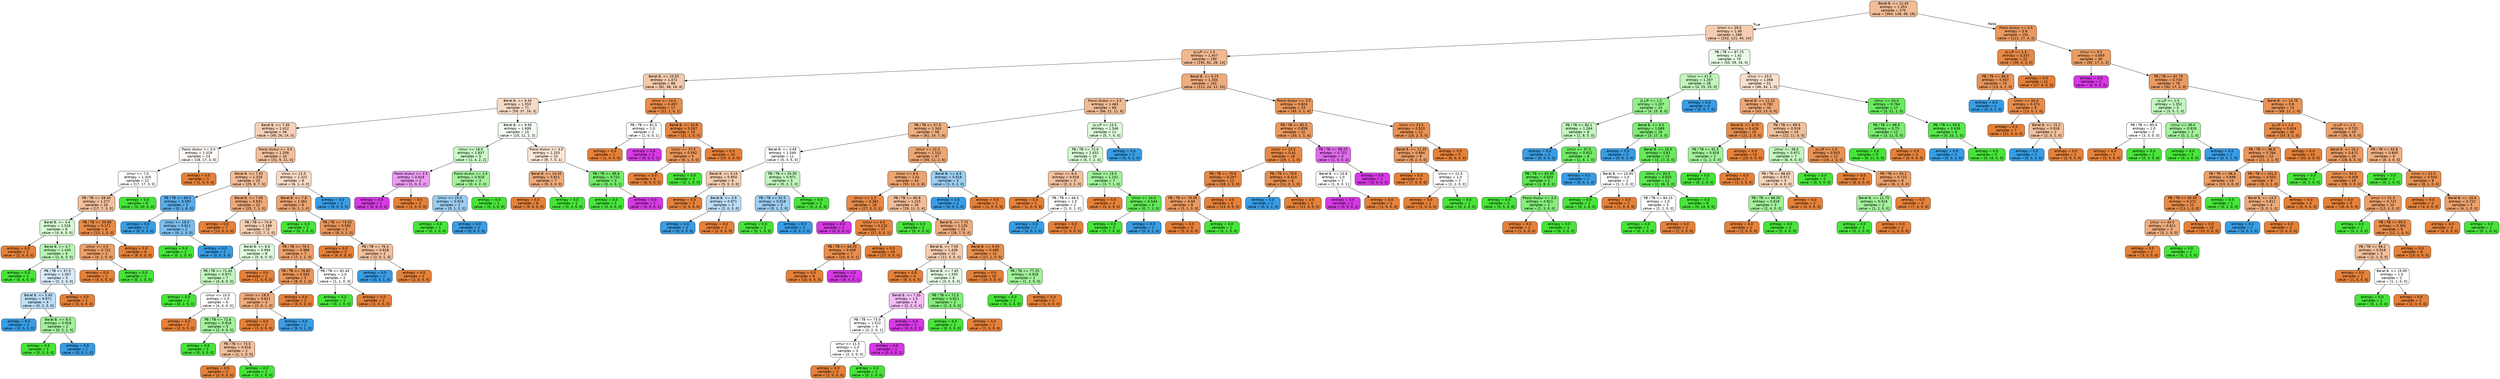 digraph Tree {
node [shape=box, style="filled, rounded", color="black", fontname=helvetica] ;
edge [fontname=helvetica] ;
0 [label="Berat B. <= 12.45\nentropy = 1.353\nsamples = 370\nvalue = [364, 138, 48, 16]", fillcolor="#f1bc96"] ;
1 [label="Umur <= 29.5\nentropy = 1.48\nsamples = 269\nvalue = [242, 121, 44, 14]", fillcolor="#f5ccaf"] ;
0 -> 1 [labeldistance=2.5, labelangle=45, headlabel="True"] ;
2 [label="Js.L/P <= 1.5\nentropy = 1.407\nsamples = 190\nvalue = [192, 62, 28, 14]", fillcolor="#f1b991"] ;
1 -> 2 ;
3 [label="Berat B. <= 10.55\nentropy = 1.472\nsamples = 88\nvalue = [81, 38, 16, 4]", fillcolor="#f4c9ab"] ;
2 -> 3 ;
4 [label="Berat B. <= 9.45\nentropy = 1.553\nsamples = 71\nvalue = [59, 37, 16, 3]", fillcolor="#f8dbc7"] ;
3 -> 4 ;
5 [label="Berat B. <= 7.45\nentropy = 1.412\nsamples = 56\nvalue = [49, 26, 14, 0]", fillcolor="#f6d1b7"] ;
4 -> 5 ;
6 [label="Posisi diukur <= 3.5\nentropy = 1.319\nsamples = 23\nvalue = [18, 17, 3, 0]", fillcolor="#fef9f6"] ;
5 -> 6 ;
7 [label="Umur <= 7.0\nentropy = 1.325\nsamples = 22\nvalue = [17, 17, 3, 0]", fillcolor="#ffffff"] ;
6 -> 7 ;
8 [label="PB / TB <= 58.45\nentropy = 1.277\nsamples = 16\nvalue = [17, 7, 3, 0]", fillcolor="#f2c09c"] ;
7 -> 8 ;
9 [label="Berat B. <= 4.4\nentropy = 1.526\nsamples = 8\nvalue = [4, 6, 3, 0]", fillcolor="#d6f9d3"] ;
8 -> 9 ;
10 [label="entropy = 0.0\nsamples = 2\nvalue = [2, 0, 0, 0]", fillcolor="#e58139"] ;
9 -> 10 ;
11 [label="Berat B. <= 4.7\nentropy = 1.435\nsamples = 6\nvalue = [2, 6, 3, 0]", fillcolor="#baf5b5"] ;
9 -> 11 ;
12 [label="entropy = 0.0\nsamples = 1\nvalue = [0, 4, 0, 0]", fillcolor="#47e539"] ;
11 -> 12 ;
13 [label="PB / TB <= 57.0\nentropy = 1.557\nsamples = 5\nvalue = [2, 2, 3, 0]", fillcolor="#d7ebfa"] ;
11 -> 13 ;
14 [label="Berat B. <= 5.45\nentropy = 0.971\nsamples = 4\nvalue = [0, 2, 3, 0]", fillcolor="#bddef6"] ;
13 -> 14 ;
15 [label="entropy = 0.0\nsamples = 2\nvalue = [0, 0, 2, 0]", fillcolor="#399de5"] ;
14 -> 15 ;
16 [label="Berat B. <= 6.0\nentropy = 0.918\nsamples = 2\nvalue = [0, 2, 1, 0]", fillcolor="#a3f29c"] ;
14 -> 16 ;
17 [label="entropy = 0.0\nsamples = 1\nvalue = [0, 2, 0, 0]", fillcolor="#47e539"] ;
16 -> 17 ;
18 [label="entropy = 0.0\nsamples = 1\nvalue = [0, 0, 1, 0]", fillcolor="#399de5"] ;
16 -> 18 ;
19 [label="entropy = 0.0\nsamples = 1\nvalue = [2, 0, 0, 0]", fillcolor="#e58139"] ;
13 -> 19 ;
20 [label="PB / TB <= 59.85\nentropy = 0.371\nsamples = 8\nvalue = [13, 1, 0, 0]", fillcolor="#e78b48"] ;
8 -> 20 ;
21 [label="Umur <= 3.5\nentropy = 0.722\nsamples = 2\nvalue = [4, 1, 0, 0]", fillcolor="#eca06a"] ;
20 -> 21 ;
22 [label="entropy = 0.0\nsamples = 1\nvalue = [4, 0, 0, 0]", fillcolor="#e58139"] ;
21 -> 22 ;
23 [label="entropy = 0.0\nsamples = 1\nvalue = [0, 1, 0, 0]", fillcolor="#47e539"] ;
21 -> 23 ;
24 [label="entropy = 0.0\nsamples = 6\nvalue = [9, 0, 0, 0]", fillcolor="#e58139"] ;
20 -> 24 ;
25 [label="entropy = 0.0\nsamples = 6\nvalue = [0, 10, 0, 0]", fillcolor="#47e539"] ;
7 -> 25 ;
26 [label="entropy = 0.0\nsamples = 1\nvalue = [1, 0, 0, 0]", fillcolor="#e58139"] ;
6 -> 26 ;
27 [label="Posisi diukur <= 3.5\nentropy = 1.356\nsamples = 33\nvalue = [31, 9, 11, 0]", fillcolor="#f2c09c"] ;
5 -> 27 ;
28 [label="Berat B. <= 7.55\nentropy = 1.328\nsamples = 25\nvalue = [25, 8, 7, 0]", fillcolor="#f1bc96"] ;
27 -> 28 ;
29 [label="PB / TB <= 69.3\nentropy = 0.592\nsamples = 3\nvalue = [0, 1, 6, 0]", fillcolor="#5aade9"] ;
28 -> 29 ;
30 [label="entropy = 0.0\nsamples = 1\nvalue = [0, 0, 3, 0]", fillcolor="#399de5"] ;
29 -> 30 ;
31 [label="Umur <= 18.0\nentropy = 0.811\nsamples = 2\nvalue = [0, 1, 3, 0]", fillcolor="#7bbeee"] ;
29 -> 31 ;
32 [label="entropy = 0.0\nsamples = 1\nvalue = [0, 1, 0, 0]", fillcolor="#47e539"] ;
31 -> 32 ;
33 [label="entropy = 0.0\nsamples = 1\nvalue = [0, 0, 3, 0]", fillcolor="#399de5"] ;
31 -> 33 ;
34 [label="Berat B. <= 7.95\nentropy = 0.931\nsamples = 22\nvalue = [25, 7, 1, 0]", fillcolor="#eda876"] ;
28 -> 34 ;
35 [label="entropy = 0.0\nsamples = 7\nvalue = [13, 0, 0, 0]", fillcolor="#e58139"] ;
34 -> 35 ;
36 [label="PB / TB <= 74.9\nentropy = 1.188\nsamples = 15\nvalue = [12, 7, 1, 0]", fillcolor="#f5cfb3"] ;
34 -> 36 ;
37 [label="Berat B. <= 8.8\nentropy = 0.994\nsamples = 8\nvalue = [5, 6, 0, 0]", fillcolor="#e0fbde"] ;
36 -> 37 ;
38 [label="PB / TB <= 71.45\nentropy = 0.971\nsamples = 7\nvalue = [4, 6, 0, 0]", fillcolor="#c2f6bd"] ;
37 -> 38 ;
39 [label="entropy = 0.0\nsamples = 1\nvalue = [0, 2, 0, 0]", fillcolor="#47e539"] ;
38 -> 39 ;
40 [label="Umur <= 10.5\nentropy = 1.0\nsamples = 6\nvalue = [4, 4, 0, 0]", fillcolor="#ffffff"] ;
38 -> 40 ;
41 [label="entropy = 0.0\nsamples = 1\nvalue = [2, 0, 0, 0]", fillcolor="#e58139"] ;
40 -> 41 ;
42 [label="PB / TB <= 72.6\nentropy = 0.918\nsamples = 5\nvalue = [2, 4, 0, 0]", fillcolor="#a3f29c"] ;
40 -> 42 ;
43 [label="entropy = 0.0\nsamples = 3\nvalue = [0, 3, 0, 0]", fillcolor="#47e539"] ;
42 -> 43 ;
44 [label="PB / TB <= 73.5\nentropy = 0.918\nsamples = 2\nvalue = [2, 1, 0, 0]", fillcolor="#f2c09c"] ;
42 -> 44 ;
45 [label="entropy = 0.0\nsamples = 1\nvalue = [2, 0, 0, 0]", fillcolor="#e58139"] ;
44 -> 45 ;
46 [label="entropy = 0.0\nsamples = 1\nvalue = [0, 1, 0, 0]", fillcolor="#47e539"] ;
44 -> 46 ;
47 [label="entropy = 0.0\nsamples = 1\nvalue = [1, 0, 0, 0]", fillcolor="#e58139"] ;
37 -> 47 ;
48 [label="PB / TB <= 79.2\nentropy = 0.986\nsamples = 7\nvalue = [7, 1, 1, 0]", fillcolor="#eca06a"] ;
36 -> 48 ;
49 [label="PB / TB <= 76.85\nentropy = 0.592\nsamples = 5\nvalue = [6, 0, 1, 0]", fillcolor="#e9965a"] ;
48 -> 49 ;
50 [label="Umur <= 18.5\nentropy = 0.811\nsamples = 3\nvalue = [3, 0, 1, 0]", fillcolor="#eeab7b"] ;
49 -> 50 ;
51 [label="entropy = 0.0\nsamples = 2\nvalue = [3, 0, 0, 0]", fillcolor="#e58139"] ;
50 -> 51 ;
52 [label="entropy = 0.0\nsamples = 1\nvalue = [0, 0, 1, 0]", fillcolor="#399de5"] ;
50 -> 52 ;
53 [label="entropy = 0.0\nsamples = 2\nvalue = [3, 0, 0, 0]", fillcolor="#e58139"] ;
49 -> 53 ;
54 [label="PB / TB <= 81.45\nentropy = 1.0\nsamples = 2\nvalue = [1, 1, 0, 0]", fillcolor="#ffffff"] ;
48 -> 54 ;
55 [label="entropy = 0.0\nsamples = 1\nvalue = [0, 1, 0, 0]", fillcolor="#47e539"] ;
54 -> 55 ;
56 [label="entropy = 0.0\nsamples = 1\nvalue = [1, 0, 0, 0]", fillcolor="#e58139"] ;
54 -> 56 ;
57 [label="Umur <= 22.0\nentropy = 1.322\nsamples = 8\nvalue = [6, 1, 4, 0]", fillcolor="#f8dbc6"] ;
27 -> 57 ;
58 [label="Berat B. <= 7.8\nentropy = 1.061\nsamples = 6\nvalue = [6, 1, 1, 0]", fillcolor="#eca572"] ;
57 -> 58 ;
59 [label="entropy = 0.0\nsamples = 1\nvalue = [0, 1, 0, 0]", fillcolor="#47e539"] ;
58 -> 59 ;
60 [label="PB / TB <= 73.55\nentropy = 0.592\nsamples = 5\nvalue = [6, 0, 1, 0]", fillcolor="#e9965a"] ;
58 -> 60 ;
61 [label="entropy = 0.0\nsamples = 3\nvalue = [4, 0, 0, 0]", fillcolor="#e58139"] ;
60 -> 61 ;
62 [label="PB / TB <= 76.3\nentropy = 0.918\nsamples = 2\nvalue = [2, 0, 1, 0]", fillcolor="#f2c09c"] ;
60 -> 62 ;
63 [label="entropy = 0.0\nsamples = 1\nvalue = [0, 0, 1, 0]", fillcolor="#399de5"] ;
62 -> 63 ;
64 [label="entropy = 0.0\nsamples = 1\nvalue = [2, 0, 0, 0]", fillcolor="#e58139"] ;
62 -> 64 ;
65 [label="entropy = 0.0\nsamples = 2\nvalue = [0, 0, 3, 0]", fillcolor="#399de5"] ;
57 -> 65 ;
66 [label="Berat B. <= 9.65\nentropy = 1.699\nsamples = 15\nvalue = [10, 11, 2, 3]", fillcolor="#f4fdf3"] ;
4 -> 66 ;
67 [label="Umur <= 18.0\nentropy = 1.837\nsamples = 5\nvalue = [1, 4, 2, 2]", fillcolor="#caf8c6"] ;
66 -> 67 ;
68 [label="Posisi diukur <= 3.5\nentropy = 0.918\nsamples = 2\nvalue = [1, 0, 0, 2]", fillcolor="#eb9cf2"] ;
67 -> 68 ;
69 [label="entropy = 0.0\nsamples = 1\nvalue = [0, 0, 0, 2]", fillcolor="#d739e5"] ;
68 -> 69 ;
70 [label="entropy = 0.0\nsamples = 1\nvalue = [1, 0, 0, 0]", fillcolor="#e58139"] ;
68 -> 70 ;
71 [label="Posisi diukur <= 3.5\nentropy = 0.918\nsamples = 3\nvalue = [0, 4, 2, 0]", fillcolor="#a3f29c"] ;
67 -> 71 ;
72 [label="Umur <= 25.0\nentropy = 0.918\nsamples = 2\nvalue = [0, 1, 2, 0]", fillcolor="#9ccef2"] ;
71 -> 72 ;
73 [label="entropy = 0.0\nsamples = 1\nvalue = [0, 1, 0, 0]", fillcolor="#47e539"] ;
72 -> 73 ;
74 [label="entropy = 0.0\nsamples = 1\nvalue = [0, 0, 2, 0]", fillcolor="#399de5"] ;
72 -> 74 ;
75 [label="entropy = 0.0\nsamples = 1\nvalue = [0, 3, 0, 0]", fillcolor="#47e539"] ;
71 -> 75 ;
76 [label="Posisi diukur <= 3.5\nentropy = 1.253\nsamples = 10\nvalue = [9, 7, 0, 1]", fillcolor="#fae6d7"] ;
66 -> 76 ;
77 [label="Berat B. <= 10.45\nentropy = 0.811\nsamples = 7\nvalue = [9, 3, 0, 0]", fillcolor="#eeab7b"] ;
76 -> 77 ;
78 [label="entropy = 0.0\nsamples = 6\nvalue = [9, 0, 0, 0]", fillcolor="#e58139"] ;
77 -> 78 ;
79 [label="entropy = 0.0\nsamples = 1\nvalue = [0, 3, 0, 0]", fillcolor="#47e539"] ;
77 -> 79 ;
80 [label="PB / TB <= 89.6\nentropy = 0.722\nsamples = 3\nvalue = [0, 4, 0, 1]", fillcolor="#75ec6a"] ;
76 -> 80 ;
81 [label="entropy = 0.0\nsamples = 2\nvalue = [0, 4, 0, 0]", fillcolor="#47e539"] ;
80 -> 81 ;
82 [label="entropy = 0.0\nsamples = 1\nvalue = [0, 0, 0, 1]", fillcolor="#d739e5"] ;
80 -> 82 ;
83 [label="Umur <= 14.0\nentropy = 0.497\nsamples = 17\nvalue = [22, 1, 0, 1]", fillcolor="#e78c4a"] ;
3 -> 83 ;
84 [label="PB / TB <= 81.5\nentropy = 1.0\nsamples = 2\nvalue = [1, 0, 0, 1]", fillcolor="#ffffff"] ;
83 -> 84 ;
85 [label="entropy = 0.0\nsamples = 1\nvalue = [1, 0, 0, 0]", fillcolor="#e58139"] ;
84 -> 85 ;
86 [label="entropy = 0.0\nsamples = 1\nvalue = [0, 0, 0, 1]", fillcolor="#d739e5"] ;
84 -> 86 ;
87 [label="Berat B. <= 10.9\nentropy = 0.267\nsamples = 15\nvalue = [21, 1, 0, 0]", fillcolor="#e68742"] ;
83 -> 87 ;
88 [label="Umur <= 27.5\nentropy = 0.592\nsamples = 5\nvalue = [6, 1, 0, 0]", fillcolor="#e9965a"] ;
87 -> 88 ;
89 [label="entropy = 0.0\nsamples = 4\nvalue = [6, 0, 0, 0]", fillcolor="#e58139"] ;
88 -> 89 ;
90 [label="entropy = 0.0\nsamples = 1\nvalue = [0, 1, 0, 0]", fillcolor="#47e539"] ;
88 -> 90 ;
91 [label="entropy = 0.0\nsamples = 10\nvalue = [15, 0, 0, 0]", fillcolor="#e58139"] ;
87 -> 91 ;
92 [label="Berat B. <= 9.15\nentropy = 1.304\nsamples = 102\nvalue = [111, 24, 12, 10]", fillcolor="#eead7d"] ;
2 -> 92 ;
93 [label="Posisi diukur <= 3.5\nentropy = 1.463\nsamples = 69\nvalue = [66, 21, 11, 6]", fillcolor="#f1bb94"] ;
92 -> 93 ;
94 [label="PB / TB <= 57.0\nentropy = 1.343\nsamples = 58\nvalue = [61, 14, 7, 6]", fillcolor="#eeaf81"] ;
93 -> 94 ;
95 [label="Berat B. <= 4.65\nentropy = 1.549\nsamples = 11\nvalue = [5, 3, 5, 0]", fillcolor="#ffffff"] ;
94 -> 95 ;
96 [label="Berat B. <= 3.15\nentropy = 0.954\nsamples = 6\nvalue = [5, 0, 3, 0]", fillcolor="#f5cdb0"] ;
95 -> 96 ;
97 [label="entropy = 0.0\nsamples = 3\nvalue = [3, 0, 0, 0]", fillcolor="#e58139"] ;
96 -> 97 ;
98 [label="Berat B. <= 3.9\nentropy = 0.971\nsamples = 3\nvalue = [2, 0, 3, 0]", fillcolor="#bddef6"] ;
96 -> 98 ;
99 [label="entropy = 0.0\nsamples = 2\nvalue = [0, 0, 3, 0]", fillcolor="#399de5"] ;
98 -> 99 ;
100 [label="entropy = 0.0\nsamples = 1\nvalue = [2, 0, 0, 0]", fillcolor="#e58139"] ;
98 -> 100 ;
101 [label="PB / TB <= 55.95\nentropy = 0.971\nsamples = 5\nvalue = [0, 3, 2, 0]", fillcolor="#c2f6bd"] ;
95 -> 101 ;
102 [label="PB / TB <= 52.5\nentropy = 0.918\nsamples = 3\nvalue = [0, 1, 2, 0]", fillcolor="#9ccef2"] ;
101 -> 102 ;
103 [label="entropy = 0.0\nsamples = 1\nvalue = [0, 1, 0, 0]", fillcolor="#47e539"] ;
102 -> 103 ;
104 [label="entropy = 0.0\nsamples = 2\nvalue = [0, 0, 2, 0]", fillcolor="#399de5"] ;
102 -> 104 ;
105 [label="entropy = 0.0\nsamples = 2\nvalue = [0, 2, 0, 0]", fillcolor="#47e539"] ;
101 -> 105 ;
106 [label="Umur <= 22.5\nentropy = 1.152\nsamples = 47\nvalue = [56, 11, 2, 6]", fillcolor="#eda674"] ;
94 -> 106 ;
107 [label="Umur <= 6.5\nentropy = 1.01\nsamples = 44\nvalue = [55, 11, 0, 6]", fillcolor="#eca470"] ;
106 -> 107 ;
108 [label="Umur <= 1.5\nentropy = 0.362\nsamples = 18\nvalue = [27, 0, 0, 2]", fillcolor="#e78a48"] ;
107 -> 108 ;
109 [label="entropy = 0.0\nsamples = 1\nvalue = [0, 0, 0, 1]", fillcolor="#d739e5"] ;
108 -> 109 ;
110 [label="Umur <= 4.5\nentropy = 0.222\nsamples = 17\nvalue = [27, 0, 0, 1]", fillcolor="#e68640"] ;
108 -> 110 ;
111 [label="PB / TB <= 64.25\nentropy = 0.439\nsamples = 7\nvalue = [10, 0, 0, 1]", fillcolor="#e88e4d"] ;
110 -> 111 ;
112 [label="entropy = 0.0\nsamples = 6\nvalue = [10, 0, 0, 0]", fillcolor="#e58139"] ;
111 -> 112 ;
113 [label="entropy = 0.0\nsamples = 1\nvalue = [0, 0, 0, 1]", fillcolor="#d739e5"] ;
111 -> 113 ;
114 [label="entropy = 0.0\nsamples = 10\nvalue = [17, 0, 0, 0]", fillcolor="#e58139"] ;
110 -> 114 ;
115 [label="PB / TB <= 66.9\nentropy = 1.225\nsamples = 26\nvalue = [28, 11, 0, 4]", fillcolor="#f1bc96"] ;
107 -> 115 ;
116 [label="entropy = 0.0\nsamples = 2\nvalue = [0, 4, 0, 0]", fillcolor="#47e539"] ;
115 -> 116 ;
117 [label="Berat B. <= 7.75\nentropy = 1.125\nsamples = 24\nvalue = [28, 7, 0, 4]", fillcolor="#eeac7d"] ;
115 -> 117 ;
118 [label="Berat B. <= 7.05\nentropy = 1.439\nsamples = 12\nvalue = [11, 5, 0, 4]", fillcolor="#f5cdb0"] ;
117 -> 118 ;
119 [label="entropy = 0.0\nsamples = 4\nvalue = [8, 0, 0, 0]", fillcolor="#e58139"] ;
118 -> 119 ;
120 [label="Berat B. <= 7.65\nentropy = 1.555\nsamples = 8\nvalue = [3, 5, 0, 4]", fillcolor="#e8fce6"] ;
118 -> 120 ;
121 [label="Berat B. <= 7.35\nentropy = 1.5\nsamples = 6\nvalue = [2, 2, 0, 4]", fillcolor="#f2bdf6"] ;
120 -> 121 ;
122 [label="PB / TB <= 73.0\nentropy = 1.522\nsamples = 4\nvalue = [2, 2, 0, 1]", fillcolor="#ffffff"] ;
121 -> 122 ;
123 [label="Umur <= 11.5\nentropy = 1.0\nsamples = 3\nvalue = [2, 2, 0, 0]", fillcolor="#ffffff"] ;
122 -> 123 ;
124 [label="entropy = 0.0\nsamples = 2\nvalue = [2, 0, 0, 0]", fillcolor="#e58139"] ;
123 -> 124 ;
125 [label="entropy = 0.0\nsamples = 1\nvalue = [0, 2, 0, 0]", fillcolor="#47e539"] ;
123 -> 125 ;
126 [label="entropy = 0.0\nsamples = 1\nvalue = [0, 0, 0, 1]", fillcolor="#d739e5"] ;
122 -> 126 ;
127 [label="entropy = 0.0\nsamples = 2\nvalue = [0, 0, 0, 3]", fillcolor="#d739e5"] ;
121 -> 127 ;
128 [label="PB / TB <= 71.5\nentropy = 0.811\nsamples = 2\nvalue = [1, 3, 0, 0]", fillcolor="#84ee7b"] ;
120 -> 128 ;
129 [label="entropy = 0.0\nsamples = 1\nvalue = [0, 3, 0, 0]", fillcolor="#47e539"] ;
128 -> 129 ;
130 [label="entropy = 0.0\nsamples = 1\nvalue = [1, 0, 0, 0]", fillcolor="#e58139"] ;
128 -> 130 ;
131 [label="Berat B. <= 9.05\nentropy = 0.485\nsamples = 12\nvalue = [17, 2, 0, 0]", fillcolor="#e89050"] ;
117 -> 131 ;
132 [label="entropy = 0.0\nsamples = 10\nvalue = [16, 0, 0, 0]", fillcolor="#e58139"] ;
131 -> 132 ;
133 [label="PB / TB <= 77.25\nentropy = 0.918\nsamples = 2\nvalue = [1, 2, 0, 0]", fillcolor="#a3f29c"] ;
131 -> 133 ;
134 [label="entropy = 0.0\nsamples = 1\nvalue = [0, 2, 0, 0]", fillcolor="#47e539"] ;
133 -> 134 ;
135 [label="entropy = 0.0\nsamples = 1\nvalue = [1, 0, 0, 0]", fillcolor="#e58139"] ;
133 -> 135 ;
136 [label="Berat B. <= 8.9\nentropy = 0.918\nsamples = 3\nvalue = [1, 0, 2, 0]", fillcolor="#9ccef2"] ;
106 -> 136 ;
137 [label="entropy = 0.0\nsamples = 2\nvalue = [0, 0, 2, 0]", fillcolor="#399de5"] ;
136 -> 137 ;
138 [label="entropy = 0.0\nsamples = 1\nvalue = [1, 0, 0, 0]", fillcolor="#e58139"] ;
136 -> 138 ;
139 [label="Js.L/P <= 15.5\nentropy = 1.546\nsamples = 11\nvalue = [5, 7, 4, 0]", fillcolor="#defadb"] ;
93 -> 139 ;
140 [label="PB / TB <= 72.0\nentropy = 1.432\nsamples = 10\nvalue = [5, 7, 2, 0]", fillcolor="#d6f9d3"] ;
139 -> 140 ;
141 [label="Umur <= 6.0\nentropy = 0.918\nsamples = 3\nvalue = [2, 0, 1, 0]", fillcolor="#f2c09c"] ;
140 -> 141 ;
142 [label="entropy = 0.0\nsamples = 1\nvalue = [1, 0, 0, 0]", fillcolor="#e58139"] ;
141 -> 142 ;
143 [label="PB / TB <= 66.5\nentropy = 1.0\nsamples = 2\nvalue = [1, 0, 1, 0]", fillcolor="#ffffff"] ;
141 -> 143 ;
144 [label="entropy = 0.0\nsamples = 1\nvalue = [0, 0, 1, 0]", fillcolor="#399de5"] ;
143 -> 144 ;
145 [label="entropy = 0.0\nsamples = 1\nvalue = [1, 0, 0, 0]", fillcolor="#e58139"] ;
143 -> 145 ;
146 [label="Umur <= 19.5\nentropy = 1.241\nsamples = 7\nvalue = [3, 7, 1, 0]", fillcolor="#a3f29c"] ;
140 -> 146 ;
147 [label="entropy = 0.0\nsamples = 3\nvalue = [3, 0, 0, 0]", fillcolor="#e58139"] ;
146 -> 147 ;
148 [label="Umur <= 24.0\nentropy = 0.544\nsamples = 4\nvalue = [0, 7, 1, 0]", fillcolor="#61e955"] ;
146 -> 148 ;
149 [label="entropy = 0.0\nsamples = 3\nvalue = [0, 7, 0, 0]", fillcolor="#47e539"] ;
148 -> 149 ;
150 [label="entropy = 0.0\nsamples = 1\nvalue = [0, 0, 1, 0]", fillcolor="#399de5"] ;
148 -> 150 ;
151 [label="entropy = 0.0\nsamples = 1\nvalue = [0, 0, 2, 0]", fillcolor="#399de5"] ;
139 -> 151 ;
152 [label="Posisi diukur <= 3.5\nentropy = 0.824\nsamples = 33\nvalue = [45, 3, 1, 4]", fillcolor="#e99659"] ;
92 -> 152 ;
153 [label="PB / TB <= 85.5\nentropy = 0.859\nsamples = 22\nvalue = [30, 1, 1, 4]", fillcolor="#ea995e"] ;
152 -> 153 ;
154 [label="Umur <= 24.5\nentropy = 0.41\nsamples = 18\nvalue = [29, 1, 1, 0]", fillcolor="#e78946"] ;
153 -> 154 ;
155 [label="PB / TB <= 79.8\nentropy = 0.297\nsamples = 12\nvalue = [18, 1, 0, 0]", fillcolor="#e68844"] ;
154 -> 155 ;
156 [label="PB / TB <= 79.45\nentropy = 0.65\nsamples = 6\nvalue = [5, 1, 0, 0]", fillcolor="#ea9a61"] ;
155 -> 156 ;
157 [label="entropy = 0.0\nsamples = 5\nvalue = [5, 0, 0, 0]", fillcolor="#e58139"] ;
156 -> 157 ;
158 [label="entropy = 0.0\nsamples = 1\nvalue = [0, 1, 0, 0]", fillcolor="#47e539"] ;
156 -> 158 ;
159 [label="entropy = 0.0\nsamples = 6\nvalue = [13, 0, 0, 0]", fillcolor="#e58139"] ;
155 -> 159 ;
160 [label="PB / TB <= 78.5\nentropy = 0.414\nsamples = 6\nvalue = [11, 0, 1, 0]", fillcolor="#e78c4b"] ;
154 -> 160 ;
161 [label="entropy = 0.0\nsamples = 1\nvalue = [0, 0, 1, 0]", fillcolor="#399de5"] ;
160 -> 161 ;
162 [label="entropy = 0.0\nsamples = 5\nvalue = [11, 0, 0, 0]", fillcolor="#e58139"] ;
160 -> 162 ;
163 [label="PB / TB <= 89.25\nentropy = 0.722\nsamples = 4\nvalue = [1, 0, 0, 4]", fillcolor="#e16aec"] ;
153 -> 163 ;
164 [label="Berat B. <= 10.6\nentropy = 1.0\nsamples = 2\nvalue = [1, 0, 0, 1]", fillcolor="#ffffff"] ;
163 -> 164 ;
165 [label="entropy = 0.0\nsamples = 1\nvalue = [0, 0, 0, 1]", fillcolor="#d739e5"] ;
164 -> 165 ;
166 [label="entropy = 0.0\nsamples = 1\nvalue = [1, 0, 0, 0]", fillcolor="#e58139"] ;
164 -> 166 ;
167 [label="entropy = 0.0\nsamples = 2\nvalue = [0, 0, 0, 3]", fillcolor="#d739e5"] ;
163 -> 167 ;
168 [label="Umur <= 23.5\nentropy = 0.523\nsamples = 11\nvalue = [15, 2, 0, 0]", fillcolor="#e89253"] ;
152 -> 168 ;
169 [label="Berat B. <= 11.25\nentropy = 0.684\nsamples = 6\nvalue = [9, 2, 0, 0]", fillcolor="#eb9d65"] ;
168 -> 169 ;
170 [label="entropy = 0.0\nsamples = 4\nvalue = [7, 0, 0, 0]", fillcolor="#e58139"] ;
169 -> 170 ;
171 [label="Umur <= 22.0\nentropy = 1.0\nsamples = 2\nvalue = [2, 2, 0, 0]", fillcolor="#ffffff"] ;
169 -> 171 ;
172 [label="entropy = 0.0\nsamples = 1\nvalue = [2, 0, 0, 0]", fillcolor="#e58139"] ;
171 -> 172 ;
173 [label="entropy = 0.0\nsamples = 1\nvalue = [0, 2, 0, 0]", fillcolor="#47e539"] ;
171 -> 173 ;
174 [label="entropy = 0.0\nsamples = 5\nvalue = [6, 0, 0, 0]", fillcolor="#e58139"] ;
168 -> 174 ;
175 [label="PB / TB <= 87.75\nentropy = 1.42\nsamples = 79\nvalue = [50, 59, 16, 0]", fillcolor="#e9fce7"] ;
1 -> 175 ;
176 [label="Umur <= 41.5\nentropy = 1.307\nsamples = 28\nvalue = [4, 25, 15, 0]", fillcolor="#c0f6bb"] ;
175 -> 176 ;
177 [label="Js.L/P <= 1.5\nentropy = 1.207\nsamples = 24\nvalue = [4, 25, 8, 0]", fillcolor="#93f08b"] ;
176 -> 177 ;
178 [label="PB / TB <= 82.1\nentropy = 1.264\nsamples = 8\nvalue = [1, 8, 5, 0]", fillcolor="#c2f6bd"] ;
177 -> 178 ;
179 [label="entropy = 0.0\nsamples = 2\nvalue = [0, 0, 4, 0]", fillcolor="#399de5"] ;
178 -> 179 ;
180 [label="Umur <= 37.5\nentropy = 0.922\nsamples = 6\nvalue = [1, 8, 1, 0]", fillcolor="#70eb65"] ;
178 -> 180 ;
181 [label="PB / TB <= 85.95\nentropy = 0.503\nsamples = 5\nvalue = [1, 8, 0, 0]", fillcolor="#5ee852"] ;
180 -> 181 ;
182 [label="entropy = 0.0\nsamples = 3\nvalue = [0, 5, 0, 0]", fillcolor="#47e539"] ;
181 -> 182 ;
183 [label="Posisi diukur <= 3.5\nentropy = 0.811\nsamples = 2\nvalue = [1, 3, 0, 0]", fillcolor="#84ee7b"] ;
181 -> 183 ;
184 [label="entropy = 0.0\nsamples = 1\nvalue = [1, 0, 0, 0]", fillcolor="#e58139"] ;
183 -> 184 ;
185 [label="entropy = 0.0\nsamples = 1\nvalue = [0, 3, 0, 0]", fillcolor="#47e539"] ;
183 -> 185 ;
186 [label="entropy = 0.0\nsamples = 1\nvalue = [0, 0, 1, 0]", fillcolor="#399de5"] ;
180 -> 186 ;
187 [label="Berat B. <= 9.5\nentropy = 1.089\nsamples = 16\nvalue = [3, 17, 3, 0]", fillcolor="#7eed74"] ;
177 -> 187 ;
188 [label="entropy = 0.0\nsamples = 3\nvalue = [0, 0, 3, 0]", fillcolor="#399de5"] ;
187 -> 188 ;
189 [label="Berat B. <= 10.5\nentropy = 0.61\nsamples = 13\nvalue = [3, 17, 0, 0]", fillcolor="#67ea5c"] ;
187 -> 189 ;
190 [label="Berat B. <= 10.05\nentropy = 1.0\nsamples = 2\nvalue = [1, 1, 0, 0]", fillcolor="#ffffff"] ;
189 -> 190 ;
191 [label="entropy = 0.0\nsamples = 1\nvalue = [0, 1, 0, 0]", fillcolor="#47e539"] ;
190 -> 191 ;
192 [label="entropy = 0.0\nsamples = 1\nvalue = [1, 0, 0, 0]", fillcolor="#e58139"] ;
190 -> 192 ;
193 [label="Umur <= 33.5\nentropy = 0.503\nsamples = 11\nvalue = [2, 16, 0, 0]", fillcolor="#5ee852"] ;
189 -> 193 ;
194 [label="PB / TB <= 84.15\nentropy = 1.0\nsamples = 3\nvalue = [2, 2, 0, 0]", fillcolor="#ffffff"] ;
193 -> 194 ;
195 [label="entropy = 0.0\nsamples = 1\nvalue = [0, 2, 0, 0]", fillcolor="#47e539"] ;
194 -> 195 ;
196 [label="entropy = 0.0\nsamples = 2\nvalue = [2, 0, 0, 0]", fillcolor="#e58139"] ;
194 -> 196 ;
197 [label="entropy = 0.0\nsamples = 8\nvalue = [0, 14, 0, 0]", fillcolor="#47e539"] ;
193 -> 197 ;
198 [label="entropy = 0.0\nsamples = 4\nvalue = [0, 0, 7, 0]", fillcolor="#399de5"] ;
176 -> 198 ;
199 [label="Umur <= 43.5\nentropy = 1.068\nsamples = 51\nvalue = [46, 34, 1, 0]", fillcolor="#f8dfcc"] ;
175 -> 199 ;
200 [label="Berat B. <= 11.15\nentropy = 0.782\nsamples = 34\nvalue = [43, 13, 0, 0]", fillcolor="#eda775"] ;
199 -> 200 ;
201 [label="Berat B. <= 9.75\nentropy = 0.426\nsamples = 15\nvalue = [21, 2, 0, 0]", fillcolor="#e78d4c"] ;
200 -> 201 ;
202 [label="PB / TB <= 91.5\nentropy = 0.918\nsamples = 2\nvalue = [1, 2, 0, 0]", fillcolor="#a3f29c"] ;
201 -> 202 ;
203 [label="entropy = 0.0\nsamples = 1\nvalue = [0, 2, 0, 0]", fillcolor="#47e539"] ;
202 -> 203 ;
204 [label="entropy = 0.0\nsamples = 1\nvalue = [1, 0, 0, 0]", fillcolor="#e58139"] ;
202 -> 204 ;
205 [label="entropy = 0.0\nsamples = 13\nvalue = [20, 0, 0, 0]", fillcolor="#e58139"] ;
201 -> 205 ;
206 [label="PB / TB <= 89.9\nentropy = 0.918\nsamples = 19\nvalue = [22, 11, 0, 0]", fillcolor="#f2c09c"] ;
200 -> 206 ;
207 [label="Umur <= 38.0\nentropy = 0.971\nsamples = 7\nvalue = [6, 9, 0, 0]", fillcolor="#c2f6bd"] ;
206 -> 207 ;
208 [label="PB / TB <= 88.65\nentropy = 0.971\nsamples = 5\nvalue = [6, 4, 0, 0]", fillcolor="#f6d5bd"] ;
207 -> 208 ;
209 [label="PB / TB <= 88.05\nentropy = 0.918\nsamples = 3\nvalue = [2, 4, 0, 0]", fillcolor="#a3f29c"] ;
208 -> 209 ;
210 [label="entropy = 0.0\nsamples = 1\nvalue = [2, 0, 0, 0]", fillcolor="#e58139"] ;
209 -> 210 ;
211 [label="entropy = 0.0\nsamples = 2\nvalue = [0, 4, 0, 0]", fillcolor="#47e539"] ;
209 -> 211 ;
212 [label="entropy = 0.0\nsamples = 2\nvalue = [4, 0, 0, 0]", fillcolor="#e58139"] ;
208 -> 212 ;
213 [label="entropy = 0.0\nsamples = 2\nvalue = [0, 5, 0, 0]", fillcolor="#47e539"] ;
207 -> 213 ;
214 [label="Js.L/P <= 1.5\nentropy = 0.503\nsamples = 12\nvalue = [16, 2, 0, 0]", fillcolor="#e89152"] ;
206 -> 214 ;
215 [label="entropy = 0.0\nsamples = 6\nvalue = [8, 0, 0, 0]", fillcolor="#e58139"] ;
214 -> 215 ;
216 [label="PB / TB <= 93.1\nentropy = 0.722\nsamples = 6\nvalue = [8, 2, 0, 0]", fillcolor="#eca06a"] ;
214 -> 216 ;
217 [label="Berat B. <= 11.75\nentropy = 0.918\nsamples = 2\nvalue = [1, 2, 0, 0]", fillcolor="#a3f29c"] ;
216 -> 217 ;
218 [label="entropy = 0.0\nsamples = 1\nvalue = [0, 2, 0, 0]", fillcolor="#47e539"] ;
217 -> 218 ;
219 [label="entropy = 0.0\nsamples = 1\nvalue = [1, 0, 0, 0]", fillcolor="#e58139"] ;
217 -> 219 ;
220 [label="entropy = 0.0\nsamples = 4\nvalue = [7, 0, 0, 0]", fillcolor="#e58139"] ;
216 -> 220 ;
221 [label="Umur <= 53.5\nentropy = 0.764\nsamples = 17\nvalue = [3, 21, 1, 0]", fillcolor="#68ea5d"] ;
199 -> 221 ;
222 [label="PB / TB <= 98.5\nentropy = 0.75\nsamples = 11\nvalue = [3, 11, 0, 0]", fillcolor="#79ec6f"] ;
221 -> 222 ;
223 [label="entropy = 0.0\nsamples = 9\nvalue = [0, 11, 0, 0]", fillcolor="#47e539"] ;
222 -> 223 ;
224 [label="entropy = 0.0\nsamples = 2\nvalue = [3, 0, 0, 0]", fillcolor="#e58139"] ;
222 -> 224 ;
225 [label="PB / TB <= 93.6\nentropy = 0.439\nsamples = 6\nvalue = [0, 10, 1, 0]", fillcolor="#59e84d"] ;
221 -> 225 ;
226 [label="entropy = 0.0\nsamples = 1\nvalue = [0, 0, 1, 0]", fillcolor="#399de5"] ;
225 -> 226 ;
227 [label="entropy = 0.0\nsamples = 5\nvalue = [0, 10, 0, 0]", fillcolor="#47e539"] ;
225 -> 227 ;
228 [label="Posisi diukur <= 3.5\nentropy = 0.8\nsamples = 101\nvalue = [122, 17, 4, 2]", fillcolor="#ea985d"] ;
0 -> 228 [labeldistance=2.5, labelangle=-45, headlabel="False"] ;
229 [label="Js.L/P <= 1.5\nentropy = 0.337\nsamples = 21\nvalue = [30, 0, 2, 0]", fillcolor="#e78946"] ;
228 -> 229 ;
230 [label="PB / TB <= 86.0\nentropy = 0.567\nsamples = 10\nvalue = [13, 0, 2, 0]", fillcolor="#e99457"] ;
229 -> 230 ;
231 [label="entropy = 0.0\nsamples = 1\nvalue = [0, 0, 1, 0]", fillcolor="#399de5"] ;
230 -> 231 ;
232 [label="Umur <= 50.0\nentropy = 0.371\nsamples = 9\nvalue = [13, 0, 1, 0]", fillcolor="#e78b48"] ;
230 -> 232 ;
233 [label="entropy = 0.0\nsamples = 7\nvalue = [11, 0, 0, 0]", fillcolor="#e58139"] ;
232 -> 233 ;
234 [label="Berat B. <= 15.2\nentropy = 0.918\nsamples = 2\nvalue = [2, 0, 1, 0]", fillcolor="#f2c09c"] ;
232 -> 234 ;
235 [label="entropy = 0.0\nsamples = 1\nvalue = [0, 0, 1, 0]", fillcolor="#399de5"] ;
234 -> 235 ;
236 [label="entropy = 0.0\nsamples = 1\nvalue = [2, 0, 0, 0]", fillcolor="#e58139"] ;
234 -> 236 ;
237 [label="entropy = 0.0\nsamples = 11\nvalue = [17, 0, 0, 0]", fillcolor="#e58139"] ;
229 -> 237 ;
238 [label="Umur <= 9.5\nentropy = 0.859\nsamples = 80\nvalue = [92, 17, 2, 2]", fillcolor="#eb9d64"] ;
228 -> 238 ;
239 [label="entropy = 0.0\nsamples = 1\nvalue = [0, 0, 0, 2]", fillcolor="#d739e5"] ;
238 -> 239 ;
240 [label="PB / TB <= 87.75\nentropy = 0.743\nsamples = 79\nvalue = [92, 17, 2, 0]", fillcolor="#ea9a61"] ;
238 -> 240 ;
241 [label="Js.L/P <= 1.5\nentropy = 1.352\nsamples = 5\nvalue = [3, 5, 1, 0]", fillcolor="#c2f6bd"] ;
240 -> 241 ;
242 [label="PB / TB <= 85.0\nentropy = 1.0\nsamples = 2\nvalue = [3, 3, 0, 0]", fillcolor="#ffffff"] ;
241 -> 242 ;
243 [label="entropy = 0.0\nsamples = 1\nvalue = [3, 0, 0, 0]", fillcolor="#e58139"] ;
242 -> 243 ;
244 [label="entropy = 0.0\nsamples = 1\nvalue = [0, 3, 0, 0]", fillcolor="#47e539"] ;
242 -> 244 ;
245 [label="Umur <= 38.0\nentropy = 0.918\nsamples = 3\nvalue = [0, 2, 1, 0]", fillcolor="#a3f29c"] ;
241 -> 245 ;
246 [label="entropy = 0.0\nsamples = 2\nvalue = [0, 2, 0, 0]", fillcolor="#47e539"] ;
245 -> 246 ;
247 [label="entropy = 0.0\nsamples = 1\nvalue = [0, 0, 1, 0]", fillcolor="#399de5"] ;
245 -> 247 ;
248 [label="Berat B. <= 14.75\nentropy = 0.6\nsamples = 74\nvalue = [89, 12, 1, 0]", fillcolor="#e99356"] ;
240 -> 248 ;
249 [label="Js.L/P <= 1.5\nentropy = 0.424\nsamples = 45\nvalue = [53, 3, 1, 0]", fillcolor="#e78a48"] ;
248 -> 249 ;
250 [label="PB / TB <= 98.8\nentropy = 0.764\nsamples = 22\nvalue = [21, 3, 1, 0]", fillcolor="#ea985d"] ;
249 -> 250 ;
251 [label="PB / TB <= 98.3\nentropy = 0.696\nsamples = 14\nvalue = [13, 3, 0, 0]", fillcolor="#eb9e67"] ;
250 -> 251 ;
252 [label="PB / TB <= 92.45\nentropy = 0.371\nsamples = 13\nvalue = [13, 1, 0, 0]", fillcolor="#e78b48"] ;
251 -> 252 ;
253 [label="Umur <= 40.0\nentropy = 0.811\nsamples = 3\nvalue = [3, 1, 0, 0]", fillcolor="#eeab7b"] ;
252 -> 253 ;
254 [label="entropy = 0.0\nsamples = 2\nvalue = [3, 0, 0, 0]", fillcolor="#e58139"] ;
253 -> 254 ;
255 [label="entropy = 0.0\nsamples = 1\nvalue = [0, 1, 0, 0]", fillcolor="#47e539"] ;
253 -> 255 ;
256 [label="entropy = 0.0\nsamples = 10\nvalue = [10, 0, 0, 0]", fillcolor="#e58139"] ;
252 -> 256 ;
257 [label="entropy = 0.0\nsamples = 1\nvalue = [0, 2, 0, 0]", fillcolor="#47e539"] ;
251 -> 257 ;
258 [label="PB / TB <= 101.5\nentropy = 0.503\nsamples = 8\nvalue = [8, 0, 1, 0]", fillcolor="#e89152"] ;
250 -> 258 ;
259 [label="Berat B. <= 13.5\nentropy = 0.811\nsamples = 4\nvalue = [3, 0, 1, 0]", fillcolor="#eeab7b"] ;
258 -> 259 ;
260 [label="entropy = 0.0\nsamples = 1\nvalue = [0, 0, 1, 0]", fillcolor="#399de5"] ;
259 -> 260 ;
261 [label="entropy = 0.0\nsamples = 3\nvalue = [3, 0, 0, 0]", fillcolor="#e58139"] ;
259 -> 261 ;
262 [label="entropy = 0.0\nsamples = 4\nvalue = [5, 0, 0, 0]", fillcolor="#e58139"] ;
258 -> 262 ;
263 [label="entropy = 0.0\nsamples = 23\nvalue = [32, 0, 0, 0]", fillcolor="#e58139"] ;
249 -> 263 ;
264 [label="Js.L/P <= 1.5\nentropy = 0.722\nsamples = 29\nvalue = [36, 9, 0, 0]", fillcolor="#eca06a"] ;
248 -> 264 ;
265 [label="Berat B. <= 15.1\nentropy = 0.672\nsamples = 20\nvalue = [28, 6, 0, 0]", fillcolor="#eb9c63"] ;
264 -> 265 ;
266 [label="entropy = 0.0\nsamples = 1\nvalue = [0, 3, 0, 0]", fillcolor="#47e539"] ;
265 -> 266 ;
267 [label="Umur <= 50.5\nentropy = 0.459\nsamples = 19\nvalue = [28, 3, 0, 0]", fillcolor="#e88e4e"] ;
265 -> 267 ;
268 [label="entropy = 0.0\nsamples = 9\nvalue = [16, 0, 0, 0]", fillcolor="#e58139"] ;
267 -> 268 ;
269 [label="Umur <= 51.5\nentropy = 0.722\nsamples = 10\nvalue = [12, 3, 0, 0]", fillcolor="#eca06a"] ;
267 -> 269 ;
270 [label="entropy = 0.0\nsamples = 1\nvalue = [0, 2, 0, 0]", fillcolor="#47e539"] ;
269 -> 270 ;
271 [label="PB / TB <= 99.5\nentropy = 0.391\nsamples = 9\nvalue = [12, 1, 0, 0]", fillcolor="#e78c49"] ;
269 -> 271 ;
272 [label="PB / TB <= 98.2\nentropy = 0.918\nsamples = 3\nvalue = [2, 1, 0, 0]", fillcolor="#f2c09c"] ;
271 -> 272 ;
273 [label="entropy = 0.0\nsamples = 1\nvalue = [1, 0, 0, 0]", fillcolor="#e58139"] ;
272 -> 273 ;
274 [label="Berat B. <= 15.95\nentropy = 1.0\nsamples = 2\nvalue = [1, 1, 0, 0]", fillcolor="#ffffff"] ;
272 -> 274 ;
275 [label="entropy = 0.0\nsamples = 1\nvalue = [0, 1, 0, 0]", fillcolor="#47e539"] ;
274 -> 275 ;
276 [label="entropy = 0.0\nsamples = 1\nvalue = [1, 0, 0, 0]", fillcolor="#e58139"] ;
274 -> 276 ;
277 [label="entropy = 0.0\nsamples = 6\nvalue = [10, 0, 0, 0]", fillcolor="#e58139"] ;
271 -> 277 ;
278 [label="PB / TB <= 93.8\nentropy = 0.845\nsamples = 9\nvalue = [8, 3, 0, 0]", fillcolor="#efb083"] ;
264 -> 278 ;
279 [label="entropy = 0.0\nsamples = 1\nvalue = [0, 2, 0, 0]", fillcolor="#47e539"] ;
278 -> 279 ;
280 [label="Umur <= 52.5\nentropy = 0.503\nsamples = 8\nvalue = [8, 1, 0, 0]", fillcolor="#e89152"] ;
278 -> 280 ;
281 [label="entropy = 0.0\nsamples = 3\nvalue = [4, 0, 0, 0]", fillcolor="#e58139"] ;
280 -> 281 ;
282 [label="Berat B. <= 16.6\nentropy = 0.722\nsamples = 5\nvalue = [4, 1, 0, 0]", fillcolor="#eca06a"] ;
280 -> 282 ;
283 [label="entropy = 0.0\nsamples = 4\nvalue = [4, 0, 0, 0]", fillcolor="#e58139"] ;
282 -> 283 ;
284 [label="entropy = 0.0\nsamples = 1\nvalue = [0, 1, 0, 0]", fillcolor="#47e539"] ;
282 -> 284 ;
}